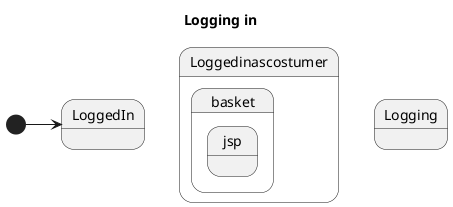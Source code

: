 @startuml
Title Logging in
state Loggedinascostumer{
state basket.jsp

}
State Logging
[*] -> LoggedIn
@enduml